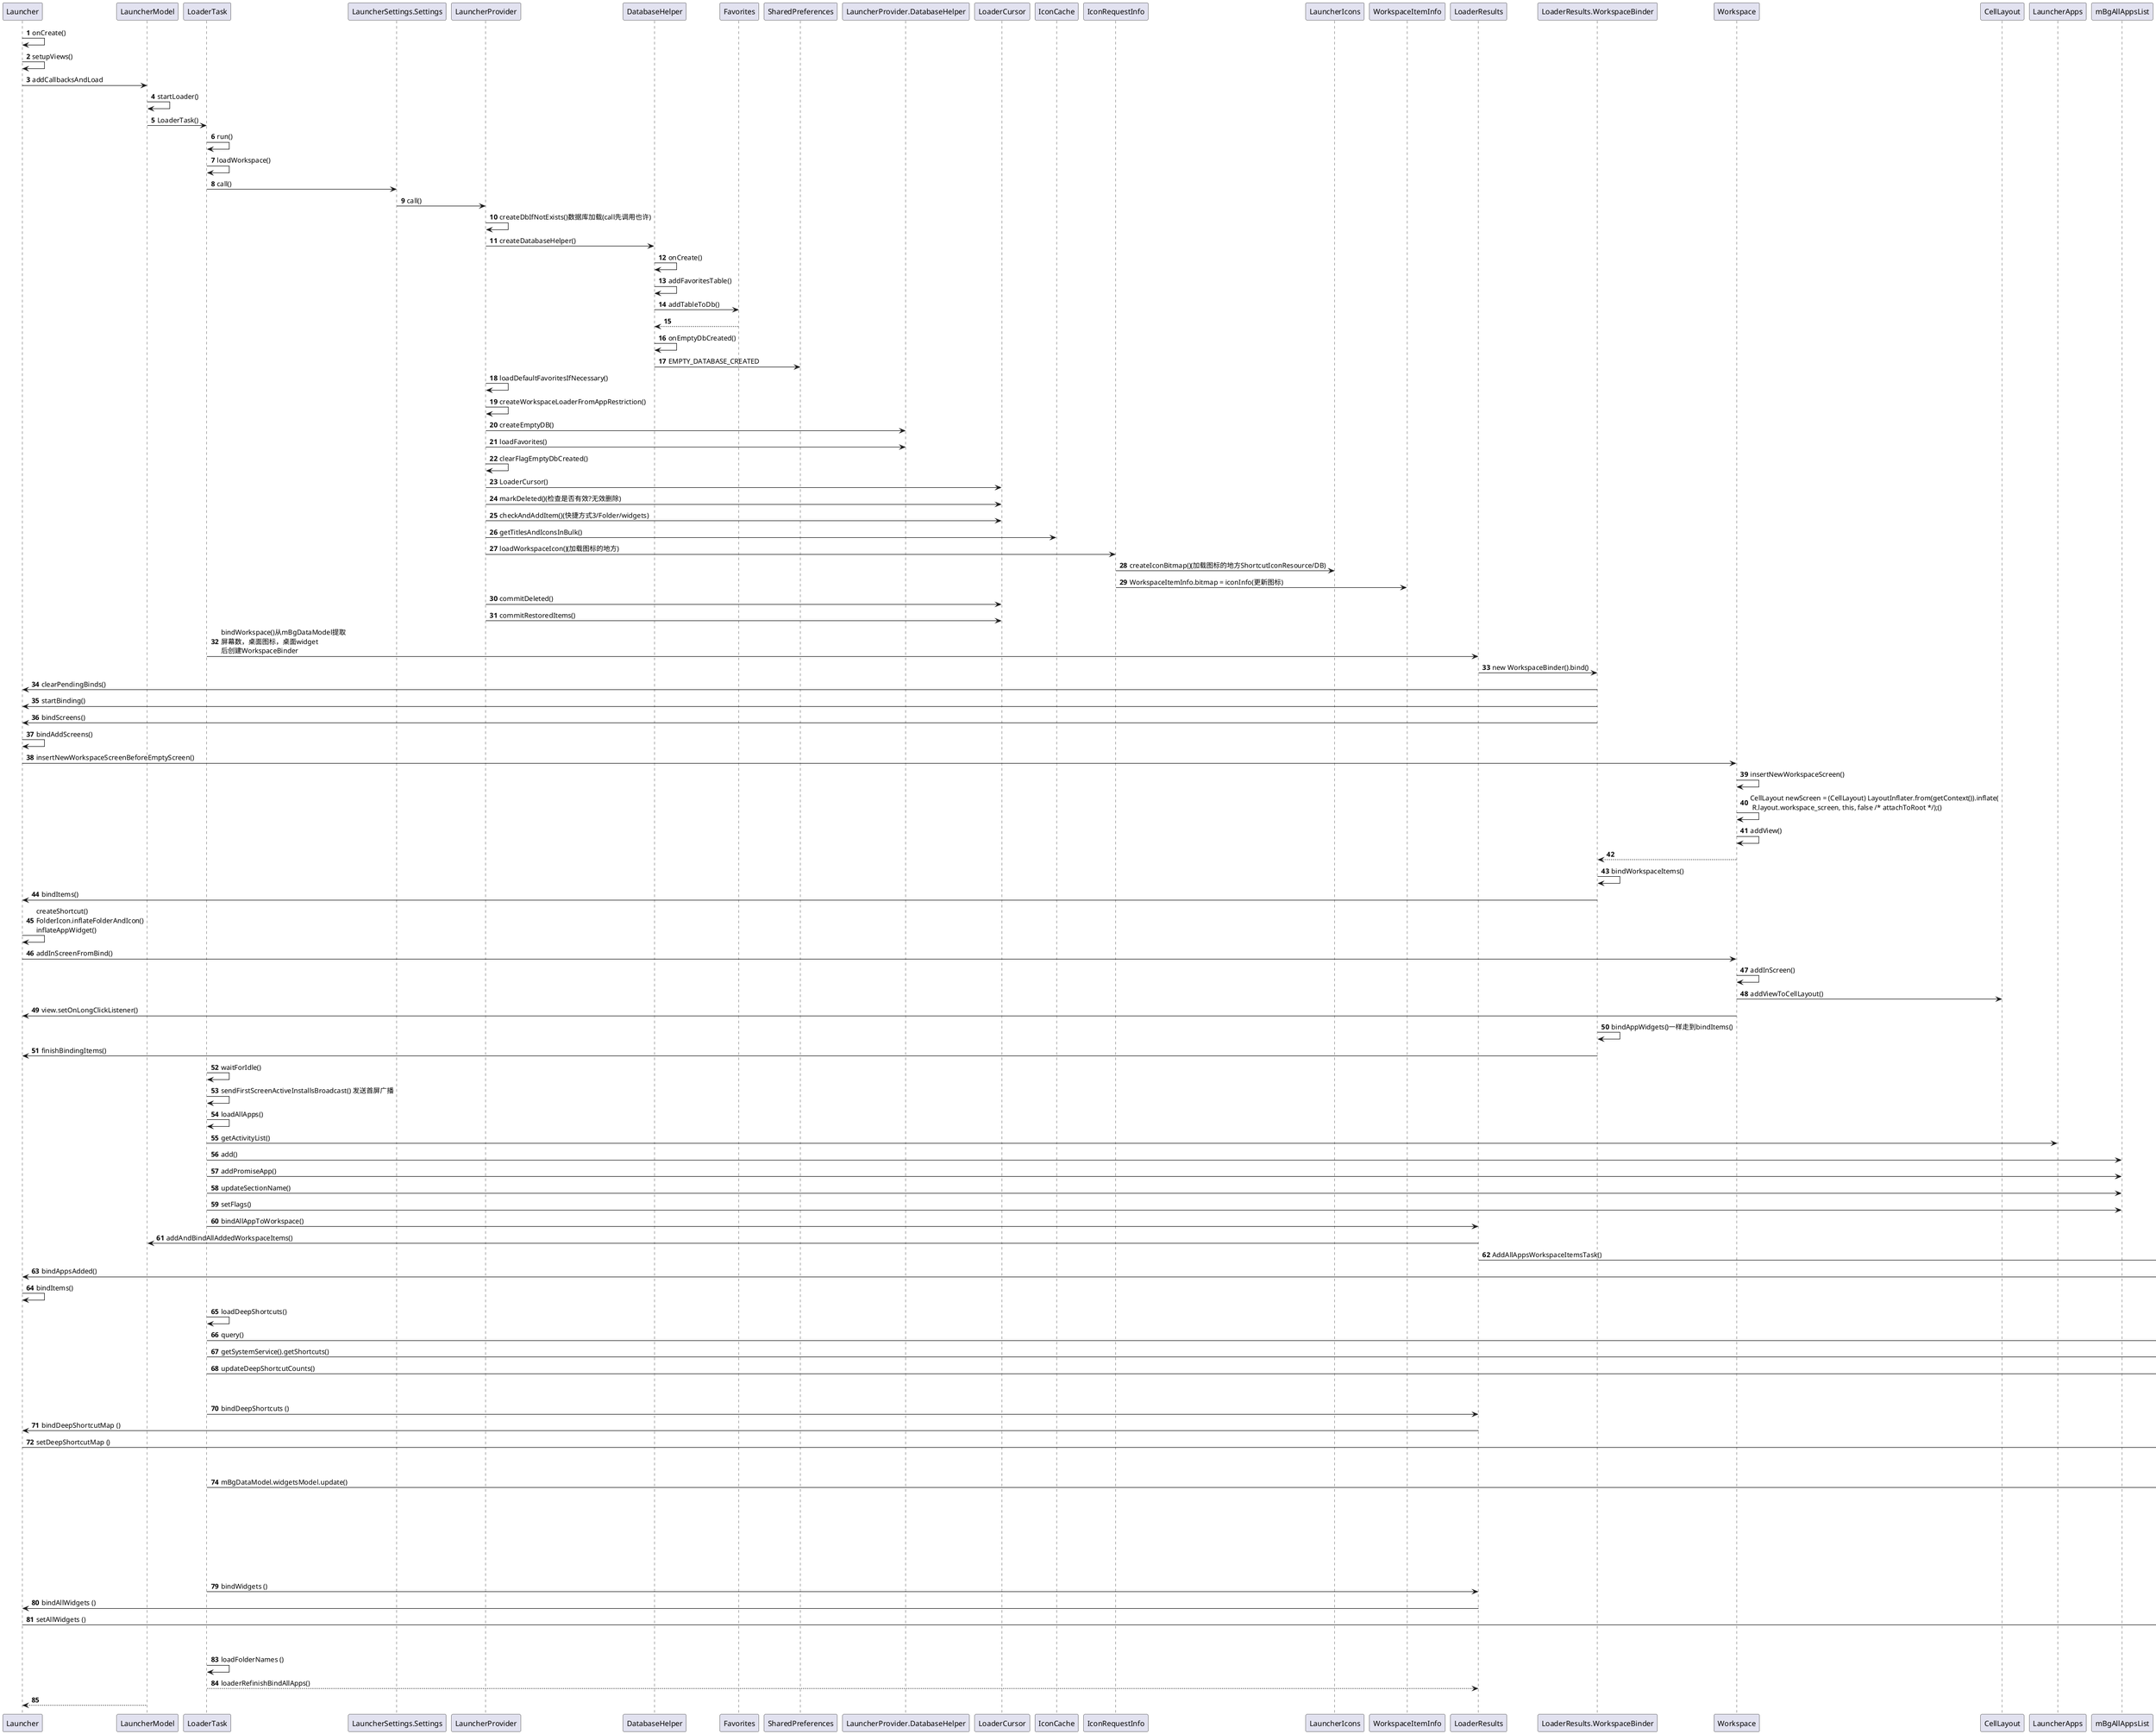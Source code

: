 @startuml
'https://plantuml.com/sequence-diagram

autonumber
Launcher -> Launcher: onCreate()
Launcher -> Launcher: setupViews()
Launcher -> LauncherModel: addCallbacksAndLoad
LauncherModel -> LauncherModel: startLoader()
LauncherModel -> LoaderTask: LoaderTask()
LoaderTask -> LoaderTask: run()


LoaderTask -> LoaderTask: loadWorkspace()
LoaderTask -> LauncherSettings.Settings: call()
LauncherSettings.Settings -> LauncherProvider: call()

LauncherProvider -> LauncherProvider: createDbIfNotExists()数据库加载(call先调用也许)
LauncherProvider -> DatabaseHelper: createDatabaseHelper()
DatabaseHelper -> DatabaseHelper: onCreate()
DatabaseHelper -> DatabaseHelper: addFavoritesTable()
DatabaseHelper -> Favorites: addTableToDb()
Favorites --> DatabaseHelper
DatabaseHelper -> DatabaseHelper: onEmptyDbCreated()
DatabaseHelper -> SharedPreferences: EMPTY_DATABASE_CREATED

LauncherProvider -> LauncherProvider: loadDefaultFavoritesIfNecessary()
LauncherProvider -> LauncherProvider: createWorkspaceLoaderFromAppRestriction()
LauncherProvider -> LauncherProvider.DatabaseHelper: createEmptyDB()
LauncherProvider -> LauncherProvider.DatabaseHelper: loadFavorites()
LauncherProvider -> LauncherProvider: clearFlagEmptyDbCreated()

LauncherProvider -> LoaderCursor: LoaderCursor()
LauncherProvider -> LoaderCursor: markDeleted()(检查是否有效?无效删除)
LauncherProvider -> LoaderCursor: checkAndAddItem()(快捷方式3/Folder/widgets)
LauncherProvider -> IconCache: getTitlesAndIconsInBulk()
LauncherProvider -> IconRequestInfo: loadWorkspaceIcon()(加载图标的地方)
IconRequestInfo -> LauncherIcons: createIconBitmap()(加载图标的地方ShortcutIconResource/DB)
IconRequestInfo -> WorkspaceItemInfo: WorkspaceItemInfo.bitmap = iconInfo(更新图标)
LauncherProvider -> LoaderCursor: commitDeleted()
LauncherProvider -> LoaderCursor: commitRestoredItems()

LoaderTask -> LoaderResults: bindWorkspace()从mBgDataModel提取\n屏幕数，桌面图标，桌面widget\n后创建WorkspaceBinder
LoaderResults -> LoaderResults.WorkspaceBinder:new WorkspaceBinder().bind()
LoaderResults.WorkspaceBinder -> Launcher:clearPendingBinds()
LoaderResults.WorkspaceBinder -> Launcher:startBinding()
LoaderResults.WorkspaceBinder -> Launcher:bindScreens()
Launcher -> Launcher:bindAddScreens()
Launcher -> Workspace:insertNewWorkspaceScreenBeforeEmptyScreen()
Workspace -> Workspace:insertNewWorkspaceScreen()
Workspace -> Workspace:CellLayout newScreen = (CellLayout) LayoutInflater.from(getContext()).inflate(\n R.layout.workspace_screen, this, false /* attachToRoot */);()
Workspace -> Workspace:addView()
Workspace --> LoaderResults.WorkspaceBinder
LoaderResults.WorkspaceBinder -> LoaderResults.WorkspaceBinder:bindWorkspaceItems()
LoaderResults.WorkspaceBinder -> Launcher:bindItems()
Launcher -> Launcher:createShortcut()\nFolderIcon.inflateFolderAndIcon()\ninflateAppWidget()
Launcher -> Workspace:addInScreenFromBind()
Workspace -> Workspace:addInScreen()
Workspace -> CellLayout:addViewToCellLayout()
Workspace -> Launcher:view.setOnLongClickListener()
LoaderResults.WorkspaceBinder -> LoaderResults.WorkspaceBinder:bindAppWidgets()一样走到bindItems()
LoaderResults.WorkspaceBinder -> Launcher:finishBindingItems()


LoaderTask -> LoaderTask: waitForIdle()
LoaderTask -> LoaderTask: sendFirstScreenActiveInstallsBroadcast() 发送首屏广播


LoaderTask -> LoaderTask: loadAllApps()
LoaderTask -> LauncherApps: getActivityList()
LoaderTask -> mBgAllAppsList: add()
LoaderTask -> mBgAllAppsList: addPromiseApp()
LoaderTask -> mBgAllAppsList: updateSectionName()
LoaderTask -> mBgAllAppsList: setFlags()


LoaderTask -> LoaderResults: bindAllAppToWorkspace()
LoaderResults -> LauncherModel: addAndBindAllAddedWorkspaceItems()
LoaderResults -> LauncherModel.ModelUpdateTask: AddAllAppsWorkspaceItemsTask()
LauncherModel.ModelUpdateTask -> Launcher: bindAppsAdded()
Launcher -> Launcher: bindItems()



LoaderTask -> LoaderTask: loadDeepShortcuts()
LoaderTask -> : query()
LoaderTask -> Context: getSystemService().getShortcuts()
LoaderTask -> BgDataModel: updateDeepShortcutCounts()
BgDataModel -> BgDataModel: deepShortcutMap.put()


LoaderTask -> LoaderResults: bindDeepShortcuts ()
LoaderResults -> Launcher: bindDeepShortcutMap ()
Launcher -> PopupDataProvider: setDeepShortcutMap ()
PopupDataProvider -> PopupDataProvider: mDeepShortcutMap = deepShortcutMapCopy


LoaderTask -> WidgetsModel: mBgDataModel.widgetsModel.update()
WidgetsModel -> LauncherAppWidgetProviderInfo: LauncherAppWidgetProviderInfo.fromProviderInfo() -- launcherWidgetInfo
WidgetsModel -> WidgetsModel: queryList()--ShortcutConfigActivityInfo
WidgetsModel -> WidgetsModel: setWidgetsAndShortcuts()
WidgetsModel -> WidgetsModel: mWidgetsList.putAll()



LoaderTask -> LoaderResults: bindWidgets ()
LoaderResults -> Launcher: bindAllWidgets ()
Launcher -> PopupDataProvider: setAllWidgets ()
PopupDataProvider -> PopupDataProvider: mAllWidgets = allWidgets; mChangeListener.onWidgetsBound()


LoaderTask -> LoaderTask: loadFolderNames ()



LoaderTask --> LoaderResults: loaderRefinishBindAllApps()
LauncherModel --> Launcher

@enduml